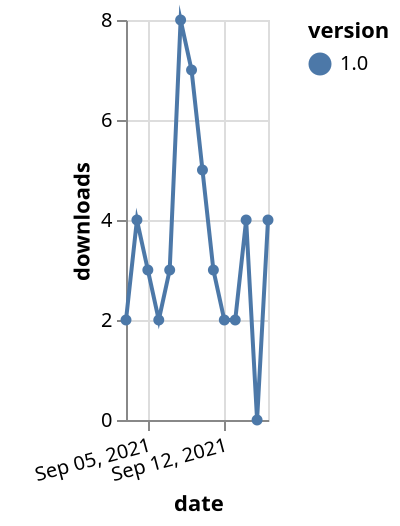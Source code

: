 {"$schema": "https://vega.github.io/schema/vega-lite/v5.json", "description": "A simple bar chart with embedded data.", "data": {"values": [{"date": "2021-09-03", "total": 6805, "delta": 2, "version": "1.0"}, {"date": "2021-09-04", "total": 6809, "delta": 4, "version": "1.0"}, {"date": "2021-09-05", "total": 6812, "delta": 3, "version": "1.0"}, {"date": "2021-09-06", "total": 6814, "delta": 2, "version": "1.0"}, {"date": "2021-09-07", "total": 6817, "delta": 3, "version": "1.0"}, {"date": "2021-09-08", "total": 6825, "delta": 8, "version": "1.0"}, {"date": "2021-09-09", "total": 6832, "delta": 7, "version": "1.0"}, {"date": "2021-09-10", "total": 6837, "delta": 5, "version": "1.0"}, {"date": "2021-09-11", "total": 6840, "delta": 3, "version": "1.0"}, {"date": "2021-09-12", "total": 6842, "delta": 2, "version": "1.0"}, {"date": "2021-09-13", "total": 6844, "delta": 2, "version": "1.0"}, {"date": "2021-09-14", "total": 6848, "delta": 4, "version": "1.0"}, {"date": "2021-09-15", "total": 6848, "delta": 0, "version": "1.0"}, {"date": "2021-09-16", "total": 6852, "delta": 4, "version": "1.0"}]}, "width": "container", "mark": {"type": "line", "point": {"filled": true}}, "encoding": {"x": {"field": "date", "type": "temporal", "timeUnit": "yearmonthdate", "title": "date", "axis": {"labelAngle": -15}}, "y": {"field": "delta", "type": "quantitative", "title": "downloads"}, "color": {"field": "version", "type": "nominal"}, "tooltip": {"field": "delta"}}}